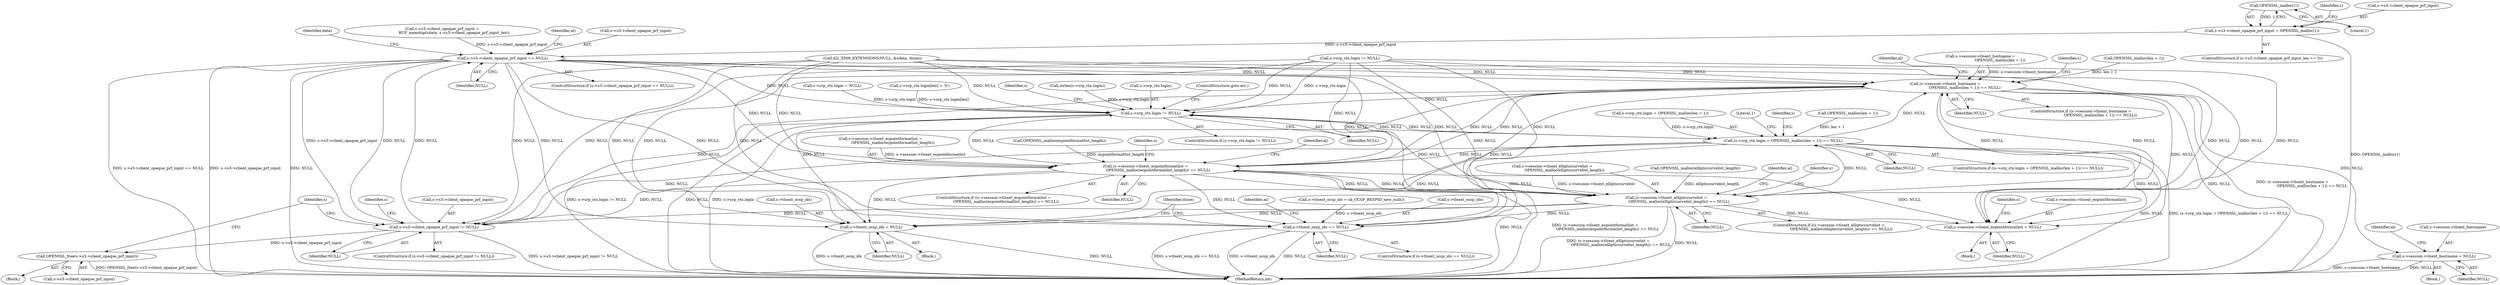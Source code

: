 digraph "0_openssl_2c0d295e26306e15a92eb23a84a1802005c1c137@API" {
"1000866" [label="(Call,OPENSSL_malloc(1))"];
"1000860" [label="(Call,s->s3->client_opaque_prf_input = OPENSSL_malloc(1))"];
"1000883" [label="(Call,s->s3->client_opaque_prf_input == NULL)"];
"1000343" [label="(Call,(s->session->tlsext_hostname =\n                                 OPENSSL_malloc(len + 1)) == NULL)"];
"1000395" [label="(Call,s->session->tlsext_hostname = NULL)"];
"1000478" [label="(Call,s->srp_ctx.login != NULL)"];
"1000487" [label="(Call,(s->srp_ctx.login = OPENSSL_malloc(len + 1)) == NULL)"];
"1000574" [label="(Call,s->session->tlsext_ecpointformatlist = NULL)"];
"1000589" [label="(Call,(s->session->tlsext_ecpointformatlist =\n                     OPENSSL_malloc(ecpointformatlist_length)) == NULL)"];
"1000717" [label="(Call,(s->session->tlsext_ellipticcurvelist =\n                     OPENSSL_malloc(ellipticcurvelist_length)) == NULL)"];
"1000838" [label="(Call,s->s3->client_opaque_prf_input != NULL)"];
"1000846" [label="(Call,OPENSSL_free(s->s3->client_opaque_prf_input))"];
"1001042" [label="(Call,s->tlsext_ocsp_ids == NULL)"];
"1001056" [label="(Call,s->tlsext_ocsp_ids = NULL)"];
"1000388" [label="(Block,)"];
"1000596" [label="(Call,OPENSSL_malloc(ecpointformatlist_length))"];
"1000491" [label="(Identifier,s)"];
"1000584" [label="(Identifier,s)"];
"1001043" [label="(Call,s->tlsext_ocsp_ids)"];
"1000886" [label="(Identifier,s)"];
"1000866" [label="(Call,OPENSSL_malloc(1))"];
"1000350" [label="(Call,OPENSSL_malloc(len + 1))"];
"1000487" [label="(Call,(s->srp_ctx.login = OPENSSL_malloc(len + 1)) == NULL)"];
"1000718" [label="(Call,s->session->tlsext_ellipticcurvelist =\n                     OPENSSL_malloc(ellipticcurvelist_length))"];
"1001041" [label="(ControlStructure,if (s->tlsext_ocsp_ids == NULL))"];
"1000498" [label="(Identifier,NULL)"];
"1000478" [label="(Call,s->srp_ctx.login != NULL)"];
"1000724" [label="(Call,OPENSSL_malloc(ellipticcurvelist_length))"];
"1000494" [label="(Call,OPENSSL_malloc(len + 1))"];
"1000849" [label="(Identifier,s)"];
"1001042" [label="(Call,s->tlsext_ocsp_ids == NULL)"];
"1000484" [label="(Identifier,NULL)"];
"1000856" [label="(Identifier,s)"];
"1001238" [label="(Identifier,data)"];
"1000598" [label="(Identifier,NULL)"];
"1000524" [label="(Call,strlen(s->srp_ctx.login))"];
"1001060" [label="(Identifier,NULL)"];
"1000477" [label="(ControlStructure,if (s->srp_ctx.login != NULL))"];
"1000580" [label="(Identifier,NULL)"];
"1000860" [label="(Call,s->s3->client_opaque_prf_input = OPENSSL_malloc(1))"];
"1000882" [label="(ControlStructure,if (s->s3->client_opaque_prf_input == NULL))"];
"1000479" [label="(Call,s->srp_ctx.login)"];
"1000609" [label="(Identifier,s)"];
"1000845" [label="(Block,)"];
"1000716" [label="(ControlStructure,if ((s->session->tlsext_ellipticcurvelist =\n                     OPENSSL_malloc(ellipticcurvelist_length)) == NULL))"];
"1000730" [label="(Identifier,al)"];
"1000837" [label="(ControlStructure,if (s->s3->client_opaque_prf_input != NULL))"];
"1000838" [label="(Call,s->s3->client_opaque_prf_input != NULL)"];
"1000358" [label="(Identifier,al)"];
"1000488" [label="(Call,s->srp_ctx.login = OPENSSL_malloc(len + 1))"];
"1001133" [label="(Call,d2i_X509_EXTENSIONS(NULL, &sdata, dsize))"];
"1000847" [label="(Call,s->s3->client_opaque_prf_input)"];
"1001063" [label="(Identifier,dsize)"];
"1000395" [label="(Call,s->session->tlsext_hostname = NULL)"];
"1000401" [label="(Identifier,NULL)"];
"1000867" [label="(Literal,1)"];
"1000589" [label="(Call,(s->session->tlsext_ecpointformatlist =\n                     OPENSSL_malloc(ecpointformatlist_length)) == NULL)"];
"1001055" [label="(Block,)"];
"1000852" [label="(ControlStructure,if (s->s3->client_opaque_prf_input_len == 0))"];
"1000889" [label="(Identifier,NULL)"];
"1000404" [label="(Identifier,al)"];
"1000602" [label="(Identifier,al)"];
"1000588" [label="(ControlStructure,if ((s->session->tlsext_ecpointformatlist =\n                     OPENSSL_malloc(ecpointformatlist_length)) == NULL))"];
"1000574" [label="(Call,s->session->tlsext_ecpointformatlist = NULL)"];
"1000174" [label="(Call,s->srp_ctx.login != NULL)"];
"1000354" [label="(Identifier,NULL)"];
"1000486" [label="(ControlStructure,if ((s->srp_ctx.login = OPENSSL_malloc(len + 1)) == NULL))"];
"1000844" [label="(Identifier,NULL)"];
"1000575" [label="(Call,s->session->tlsext_ecpointformatlist)"];
"1000485" [label="(ControlStructure,goto err;)"];
"1000869" [label="(Call,s->s3->client_opaque_prf_input =\n                    BUF_memdup(sdata, s->s3->client_opaque_prf_input_len))"];
"1000861" [label="(Call,s->s3->client_opaque_prf_input)"];
"1000839" [label="(Call,s->s3->client_opaque_prf_input)"];
"1001050" [label="(Identifier,al)"];
"1000188" [label="(Call,s->srp_ctx.login = NULL)"];
"1001057" [label="(Call,s->tlsext_ocsp_ids)"];
"1000344" [label="(Call,s->session->tlsext_hostname =\n                                 OPENSSL_malloc(len + 1))"];
"1001283" [label="(MethodReturn,int)"];
"1000365" [label="(Identifier,s)"];
"1000717" [label="(Call,(s->session->tlsext_ellipticcurvelist =\n                     OPENSSL_malloc(ellipticcurvelist_length)) == NULL)"];
"1001036" [label="(Call,s->tlsext_ocsp_ids = sk_OCSP_RESPID_new_null())"];
"1000343" [label="(Call,(s->session->tlsext_hostname =\n                                 OPENSSL_malloc(len + 1)) == NULL)"];
"1000342" [label="(ControlStructure,if ((s->session->tlsext_hostname =\n                                 OPENSSL_malloc(len + 1)) == NULL))"];
"1000513" [label="(Call,s->srp_ctx.login[len] = '\0')"];
"1000501" [label="(Literal,1)"];
"1000505" [label="(Identifier,s)"];
"1000396" [label="(Call,s->session->tlsext_hostname)"];
"1000893" [label="(Identifier,al)"];
"1000737" [label="(Identifier,s)"];
"1001046" [label="(Identifier,NULL)"];
"1000590" [label="(Call,s->session->tlsext_ecpointformatlist =\n                     OPENSSL_malloc(ecpointformatlist_length))"];
"1000846" [label="(Call,OPENSSL_free(s->s3->client_opaque_prf_input))"];
"1000726" [label="(Identifier,NULL)"];
"1000884" [label="(Call,s->s3->client_opaque_prf_input)"];
"1000567" [label="(Block,)"];
"1000883" [label="(Call,s->s3->client_opaque_prf_input == NULL)"];
"1001056" [label="(Call,s->tlsext_ocsp_ids = NULL)"];
"1000866" -> "1000860"  [label="AST: "];
"1000866" -> "1000867"  [label="CFG: "];
"1000867" -> "1000866"  [label="AST: "];
"1000860" -> "1000866"  [label="CFG: "];
"1000866" -> "1000860"  [label="DDG: 1"];
"1000860" -> "1000852"  [label="AST: "];
"1000861" -> "1000860"  [label="AST: "];
"1000886" -> "1000860"  [label="CFG: "];
"1000860" -> "1001283"  [label="DDG: OPENSSL_malloc(1)"];
"1000860" -> "1000883"  [label="DDG: s->s3->client_opaque_prf_input"];
"1000883" -> "1000882"  [label="AST: "];
"1000883" -> "1000889"  [label="CFG: "];
"1000884" -> "1000883"  [label="AST: "];
"1000889" -> "1000883"  [label="AST: "];
"1000893" -> "1000883"  [label="CFG: "];
"1001238" -> "1000883"  [label="CFG: "];
"1000883" -> "1001283"  [label="DDG: s->s3->client_opaque_prf_input == NULL"];
"1000883" -> "1001283"  [label="DDG: s->s3->client_opaque_prf_input"];
"1000883" -> "1001283"  [label="DDG: NULL"];
"1000883" -> "1000343"  [label="DDG: NULL"];
"1000883" -> "1000478"  [label="DDG: NULL"];
"1000883" -> "1000574"  [label="DDG: NULL"];
"1000883" -> "1000589"  [label="DDG: NULL"];
"1000883" -> "1000717"  [label="DDG: NULL"];
"1000883" -> "1000838"  [label="DDG: s->s3->client_opaque_prf_input"];
"1000883" -> "1000838"  [label="DDG: NULL"];
"1000869" -> "1000883"  [label="DDG: s->s3->client_opaque_prf_input"];
"1000838" -> "1000883"  [label="DDG: NULL"];
"1000883" -> "1001042"  [label="DDG: NULL"];
"1000883" -> "1001056"  [label="DDG: NULL"];
"1000343" -> "1000342"  [label="AST: "];
"1000343" -> "1000354"  [label="CFG: "];
"1000344" -> "1000343"  [label="AST: "];
"1000354" -> "1000343"  [label="AST: "];
"1000358" -> "1000343"  [label="CFG: "];
"1000365" -> "1000343"  [label="CFG: "];
"1000343" -> "1001283"  [label="DDG: (s->session->tlsext_hostname =\n                                 OPENSSL_malloc(len + 1)) == NULL"];
"1000343" -> "1001283"  [label="DDG: NULL"];
"1000344" -> "1000343"  [label="DDG: s->session->tlsext_hostname"];
"1000350" -> "1000343"  [label="DDG: len + 1"];
"1001133" -> "1000343"  [label="DDG: NULL"];
"1000589" -> "1000343"  [label="DDG: NULL"];
"1000487" -> "1000343"  [label="DDG: NULL"];
"1000717" -> "1000343"  [label="DDG: NULL"];
"1000174" -> "1000343"  [label="DDG: NULL"];
"1000343" -> "1000395"  [label="DDG: NULL"];
"1000343" -> "1000478"  [label="DDG: NULL"];
"1000343" -> "1000574"  [label="DDG: NULL"];
"1000343" -> "1000589"  [label="DDG: NULL"];
"1000343" -> "1000717"  [label="DDG: NULL"];
"1000343" -> "1000838"  [label="DDG: NULL"];
"1000343" -> "1001042"  [label="DDG: NULL"];
"1000343" -> "1001056"  [label="DDG: NULL"];
"1000395" -> "1000388"  [label="AST: "];
"1000395" -> "1000401"  [label="CFG: "];
"1000396" -> "1000395"  [label="AST: "];
"1000401" -> "1000395"  [label="AST: "];
"1000404" -> "1000395"  [label="CFG: "];
"1000395" -> "1001283"  [label="DDG: s->session->tlsext_hostname"];
"1000395" -> "1001283"  [label="DDG: NULL"];
"1000478" -> "1000477"  [label="AST: "];
"1000478" -> "1000484"  [label="CFG: "];
"1000479" -> "1000478"  [label="AST: "];
"1000484" -> "1000478"  [label="AST: "];
"1000485" -> "1000478"  [label="CFG: "];
"1000491" -> "1000478"  [label="CFG: "];
"1000478" -> "1001283"  [label="DDG: s->srp_ctx.login"];
"1000478" -> "1001283"  [label="DDG: s->srp_ctx.login != NULL"];
"1000478" -> "1001283"  [label="DDG: NULL"];
"1000524" -> "1000478"  [label="DDG: s->srp_ctx.login"];
"1000513" -> "1000478"  [label="DDG: s->srp_ctx.login[len]"];
"1000188" -> "1000478"  [label="DDG: s->srp_ctx.login"];
"1000174" -> "1000478"  [label="DDG: s->srp_ctx.login"];
"1000174" -> "1000478"  [label="DDG: NULL"];
"1001133" -> "1000478"  [label="DDG: NULL"];
"1000589" -> "1000478"  [label="DDG: NULL"];
"1000487" -> "1000478"  [label="DDG: NULL"];
"1000717" -> "1000478"  [label="DDG: NULL"];
"1000478" -> "1000487"  [label="DDG: NULL"];
"1000487" -> "1000486"  [label="AST: "];
"1000487" -> "1000498"  [label="CFG: "];
"1000488" -> "1000487"  [label="AST: "];
"1000498" -> "1000487"  [label="AST: "];
"1000501" -> "1000487"  [label="CFG: "];
"1000505" -> "1000487"  [label="CFG: "];
"1000487" -> "1001283"  [label="DDG: NULL"];
"1000487" -> "1001283"  [label="DDG: (s->srp_ctx.login = OPENSSL_malloc(len + 1)) == NULL"];
"1000488" -> "1000487"  [label="DDG: s->srp_ctx.login"];
"1000494" -> "1000487"  [label="DDG: len + 1"];
"1000487" -> "1000574"  [label="DDG: NULL"];
"1000487" -> "1000589"  [label="DDG: NULL"];
"1000487" -> "1000717"  [label="DDG: NULL"];
"1000487" -> "1000838"  [label="DDG: NULL"];
"1000487" -> "1001042"  [label="DDG: NULL"];
"1000487" -> "1001056"  [label="DDG: NULL"];
"1000574" -> "1000567"  [label="AST: "];
"1000574" -> "1000580"  [label="CFG: "];
"1000575" -> "1000574"  [label="AST: "];
"1000580" -> "1000574"  [label="AST: "];
"1000584" -> "1000574"  [label="CFG: "];
"1001133" -> "1000574"  [label="DDG: NULL"];
"1000589" -> "1000574"  [label="DDG: NULL"];
"1000717" -> "1000574"  [label="DDG: NULL"];
"1000174" -> "1000574"  [label="DDG: NULL"];
"1000589" -> "1000588"  [label="AST: "];
"1000589" -> "1000598"  [label="CFG: "];
"1000590" -> "1000589"  [label="AST: "];
"1000598" -> "1000589"  [label="AST: "];
"1000602" -> "1000589"  [label="CFG: "];
"1000609" -> "1000589"  [label="CFG: "];
"1000589" -> "1001283"  [label="DDG: (s->session->tlsext_ecpointformatlist =\n                     OPENSSL_malloc(ecpointformatlist_length)) == NULL"];
"1000589" -> "1001283"  [label="DDG: NULL"];
"1000590" -> "1000589"  [label="DDG: s->session->tlsext_ecpointformatlist"];
"1000596" -> "1000589"  [label="DDG: ecpointformatlist_length"];
"1001133" -> "1000589"  [label="DDG: NULL"];
"1000717" -> "1000589"  [label="DDG: NULL"];
"1000174" -> "1000589"  [label="DDG: NULL"];
"1000589" -> "1000717"  [label="DDG: NULL"];
"1000589" -> "1000838"  [label="DDG: NULL"];
"1000589" -> "1001042"  [label="DDG: NULL"];
"1000589" -> "1001056"  [label="DDG: NULL"];
"1000717" -> "1000716"  [label="AST: "];
"1000717" -> "1000726"  [label="CFG: "];
"1000718" -> "1000717"  [label="AST: "];
"1000726" -> "1000717"  [label="AST: "];
"1000730" -> "1000717"  [label="CFG: "];
"1000737" -> "1000717"  [label="CFG: "];
"1000717" -> "1001283"  [label="DDG: (s->session->tlsext_ellipticcurvelist =\n                     OPENSSL_malloc(ellipticcurvelist_length)) == NULL"];
"1000717" -> "1001283"  [label="DDG: NULL"];
"1000718" -> "1000717"  [label="DDG: s->session->tlsext_ellipticcurvelist"];
"1000724" -> "1000717"  [label="DDG: ellipticcurvelist_length"];
"1001133" -> "1000717"  [label="DDG: NULL"];
"1000174" -> "1000717"  [label="DDG: NULL"];
"1000717" -> "1000838"  [label="DDG: NULL"];
"1000717" -> "1001042"  [label="DDG: NULL"];
"1000717" -> "1001056"  [label="DDG: NULL"];
"1000838" -> "1000837"  [label="AST: "];
"1000838" -> "1000844"  [label="CFG: "];
"1000839" -> "1000838"  [label="AST: "];
"1000844" -> "1000838"  [label="AST: "];
"1000849" -> "1000838"  [label="CFG: "];
"1000856" -> "1000838"  [label="CFG: "];
"1000838" -> "1001283"  [label="DDG: s->s3->client_opaque_prf_input != NULL"];
"1001133" -> "1000838"  [label="DDG: NULL"];
"1000174" -> "1000838"  [label="DDG: NULL"];
"1000838" -> "1000846"  [label="DDG: s->s3->client_opaque_prf_input"];
"1000846" -> "1000845"  [label="AST: "];
"1000846" -> "1000847"  [label="CFG: "];
"1000847" -> "1000846"  [label="AST: "];
"1000856" -> "1000846"  [label="CFG: "];
"1000846" -> "1001283"  [label="DDG: OPENSSL_free(s->s3->client_opaque_prf_input)"];
"1001042" -> "1001041"  [label="AST: "];
"1001042" -> "1001046"  [label="CFG: "];
"1001043" -> "1001042"  [label="AST: "];
"1001046" -> "1001042"  [label="AST: "];
"1001050" -> "1001042"  [label="CFG: "];
"1001063" -> "1001042"  [label="CFG: "];
"1001042" -> "1001283"  [label="DDG: s->tlsext_ocsp_ids == NULL"];
"1001042" -> "1001283"  [label="DDG: s->tlsext_ocsp_ids"];
"1001042" -> "1001283"  [label="DDG: NULL"];
"1001036" -> "1001042"  [label="DDG: s->tlsext_ocsp_ids"];
"1001133" -> "1001042"  [label="DDG: NULL"];
"1000174" -> "1001042"  [label="DDG: NULL"];
"1001056" -> "1001055"  [label="AST: "];
"1001056" -> "1001060"  [label="CFG: "];
"1001057" -> "1001056"  [label="AST: "];
"1001060" -> "1001056"  [label="AST: "];
"1001063" -> "1001056"  [label="CFG: "];
"1001056" -> "1001283"  [label="DDG: s->tlsext_ocsp_ids"];
"1001056" -> "1001283"  [label="DDG: NULL"];
"1001133" -> "1001056"  [label="DDG: NULL"];
"1000174" -> "1001056"  [label="DDG: NULL"];
}

